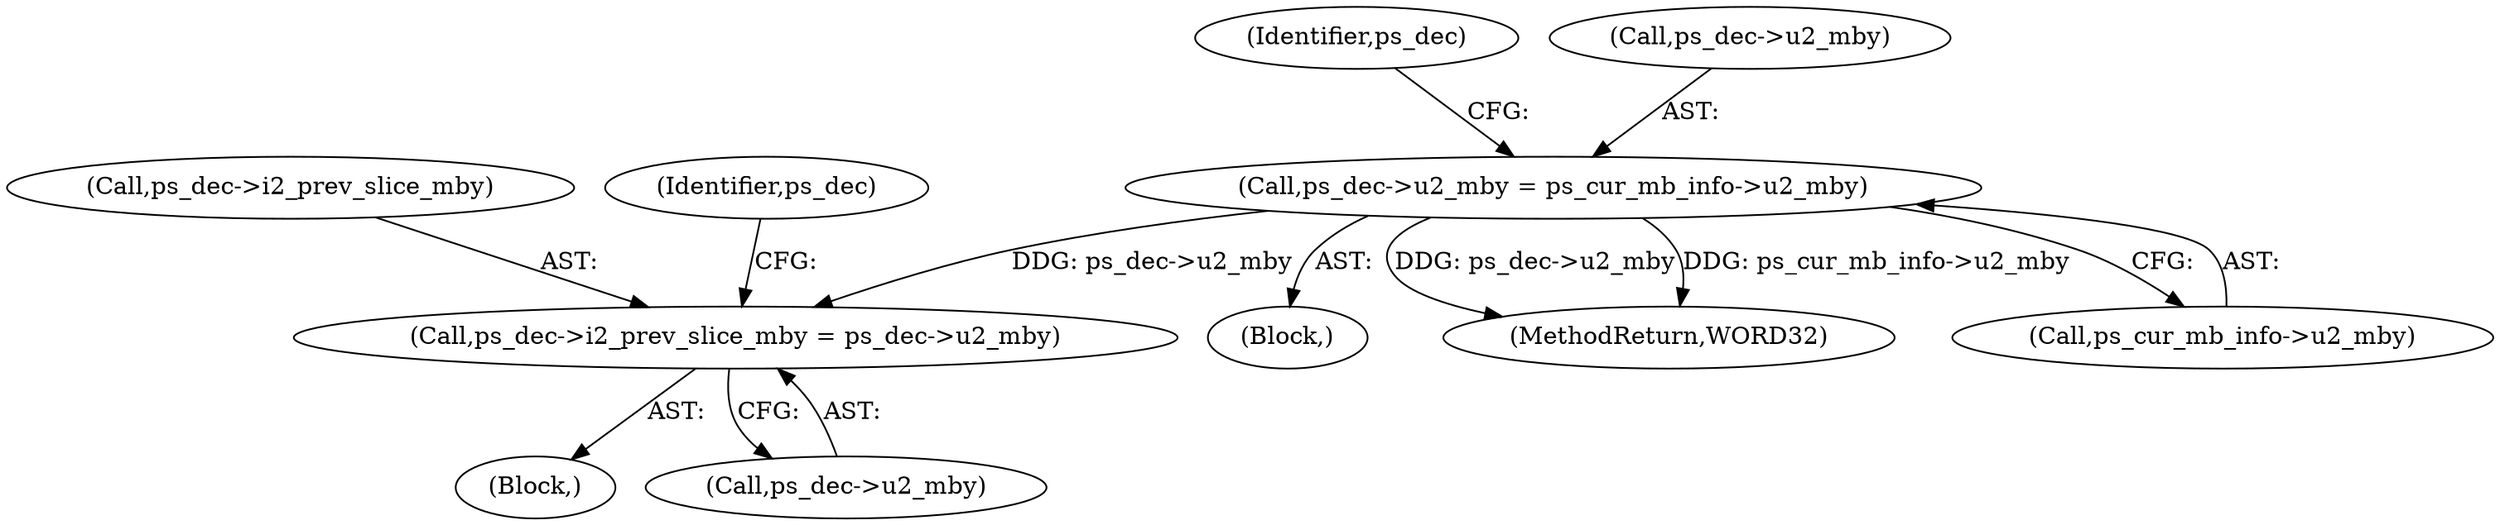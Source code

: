 digraph "0_Android_9a00f562a612d56e7b2b989d168647db900ba6cf@pointer" {
"1000630" [label="(Call,ps_dec->u2_mby = ps_cur_mb_info->u2_mby)"];
"1000810" [label="(Call,ps_dec->i2_prev_slice_mby = ps_dec->u2_mby)"];
"1000811" [label="(Call,ps_dec->i2_prev_slice_mby)"];
"1000819" [label="(Identifier,ps_dec)"];
"1000565" [label="(Block,)"];
"1000639" [label="(Identifier,ps_dec)"];
"1000802" [label="(Block,)"];
"1000810" [label="(Call,ps_dec->i2_prev_slice_mby = ps_dec->u2_mby)"];
"1000630" [label="(Call,ps_dec->u2_mby = ps_cur_mb_info->u2_mby)"];
"1000814" [label="(Call,ps_dec->u2_mby)"];
"1000631" [label="(Call,ps_dec->u2_mby)"];
"1001450" [label="(MethodReturn,WORD32)"];
"1000634" [label="(Call,ps_cur_mb_info->u2_mby)"];
"1000630" -> "1000565"  [label="AST: "];
"1000630" -> "1000634"  [label="CFG: "];
"1000631" -> "1000630"  [label="AST: "];
"1000634" -> "1000630"  [label="AST: "];
"1000639" -> "1000630"  [label="CFG: "];
"1000630" -> "1001450"  [label="DDG: ps_dec->u2_mby"];
"1000630" -> "1001450"  [label="DDG: ps_cur_mb_info->u2_mby"];
"1000630" -> "1000810"  [label="DDG: ps_dec->u2_mby"];
"1000810" -> "1000802"  [label="AST: "];
"1000810" -> "1000814"  [label="CFG: "];
"1000811" -> "1000810"  [label="AST: "];
"1000814" -> "1000810"  [label="AST: "];
"1000819" -> "1000810"  [label="CFG: "];
}
